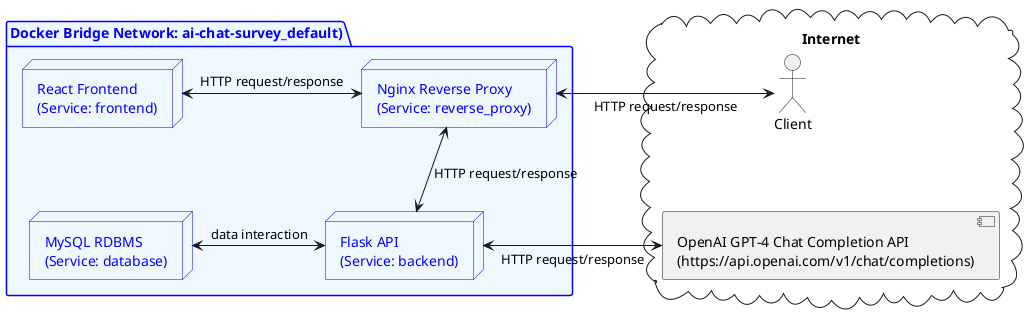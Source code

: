 @startuml overall-architecture


package "Docker Bridge Network: ai-chat-survey_default)" #aliceblue;line:blue;text:blue{
    node "Flask API\n(Service: backend)" as backend #aliceblue;line:blue;text:blue

    node "Nginx Reverse Proxy\n(Service: reverse_proxy)" as reverse_proxy #aliceblue;line:blue;text:blue

    node "MySQL RDBMS\n(Service: database)" as database #aliceblue;line:blue;text:blue

    node "React Frontend\n(Service: frontend)" as frontend #aliceblue;line:blue;text:blue

    reverse_proxy <-down-> backend : HTTP request/response
    reverse_proxy <-left-> frontend : HTTP request/response
    backend <-left-> database : data interaction
}

cloud "Internet"{
    actor "Client" as client
    [OpenAI GPT-4 Chat Completion API\n(https://api.openai.com/v1/chat/completions)]  as chat_api
}

client <-left-> reverse_proxy: HTTP request/response
chat_api <-left-> backend: HTTP request/response
client -[hidden]down-> chat_api

@enduml
